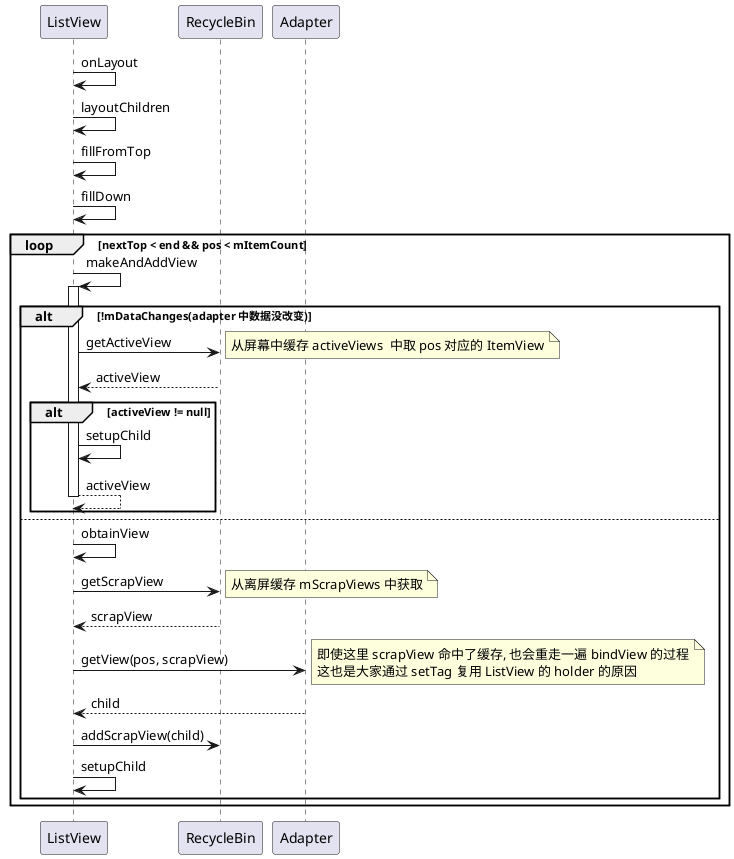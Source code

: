 @startuml
ListView -> ListView: onLayout
ListView -> ListView: layoutChildren
ListView -> ListView: fillFromTop
ListView -> ListView: fillDown
loop nextTop < end && pos < mItemCount
    ListView -> ListView: makeAndAddView
    activate ListView
    alt !mDataChanges(adapter 中数据没改变)
       ListView -> RecycleBin: getActiveView
       note right: 从屏幕中缓存 activeViews  中取 pos 对应的 ItemView
       RecycleBin --> ListView: activeView
       alt activeView != null
          ListView -> ListView: setupChild
          return activeView
       end
    else
       ListView -> ListView: obtainView
       ListView -> RecycleBin: getScrapView
       note right: 从离屏缓存 mScrapViews 中获取
       RecycleBin --> ListView: scrapView
       ListView -> Adapter: getView(pos, scrapView)
       note right: 即使这里 scrapView 命中了缓存, 也会重走一遍 bindView 的过程\n这也是大家通过 setTag 复用 ListView 的 holder 的原因
       Adapter --> ListView: child
       ListView -> RecycleBin: addScrapView(child)
       ListView -> ListView: setupChild
    end

end
@enduml